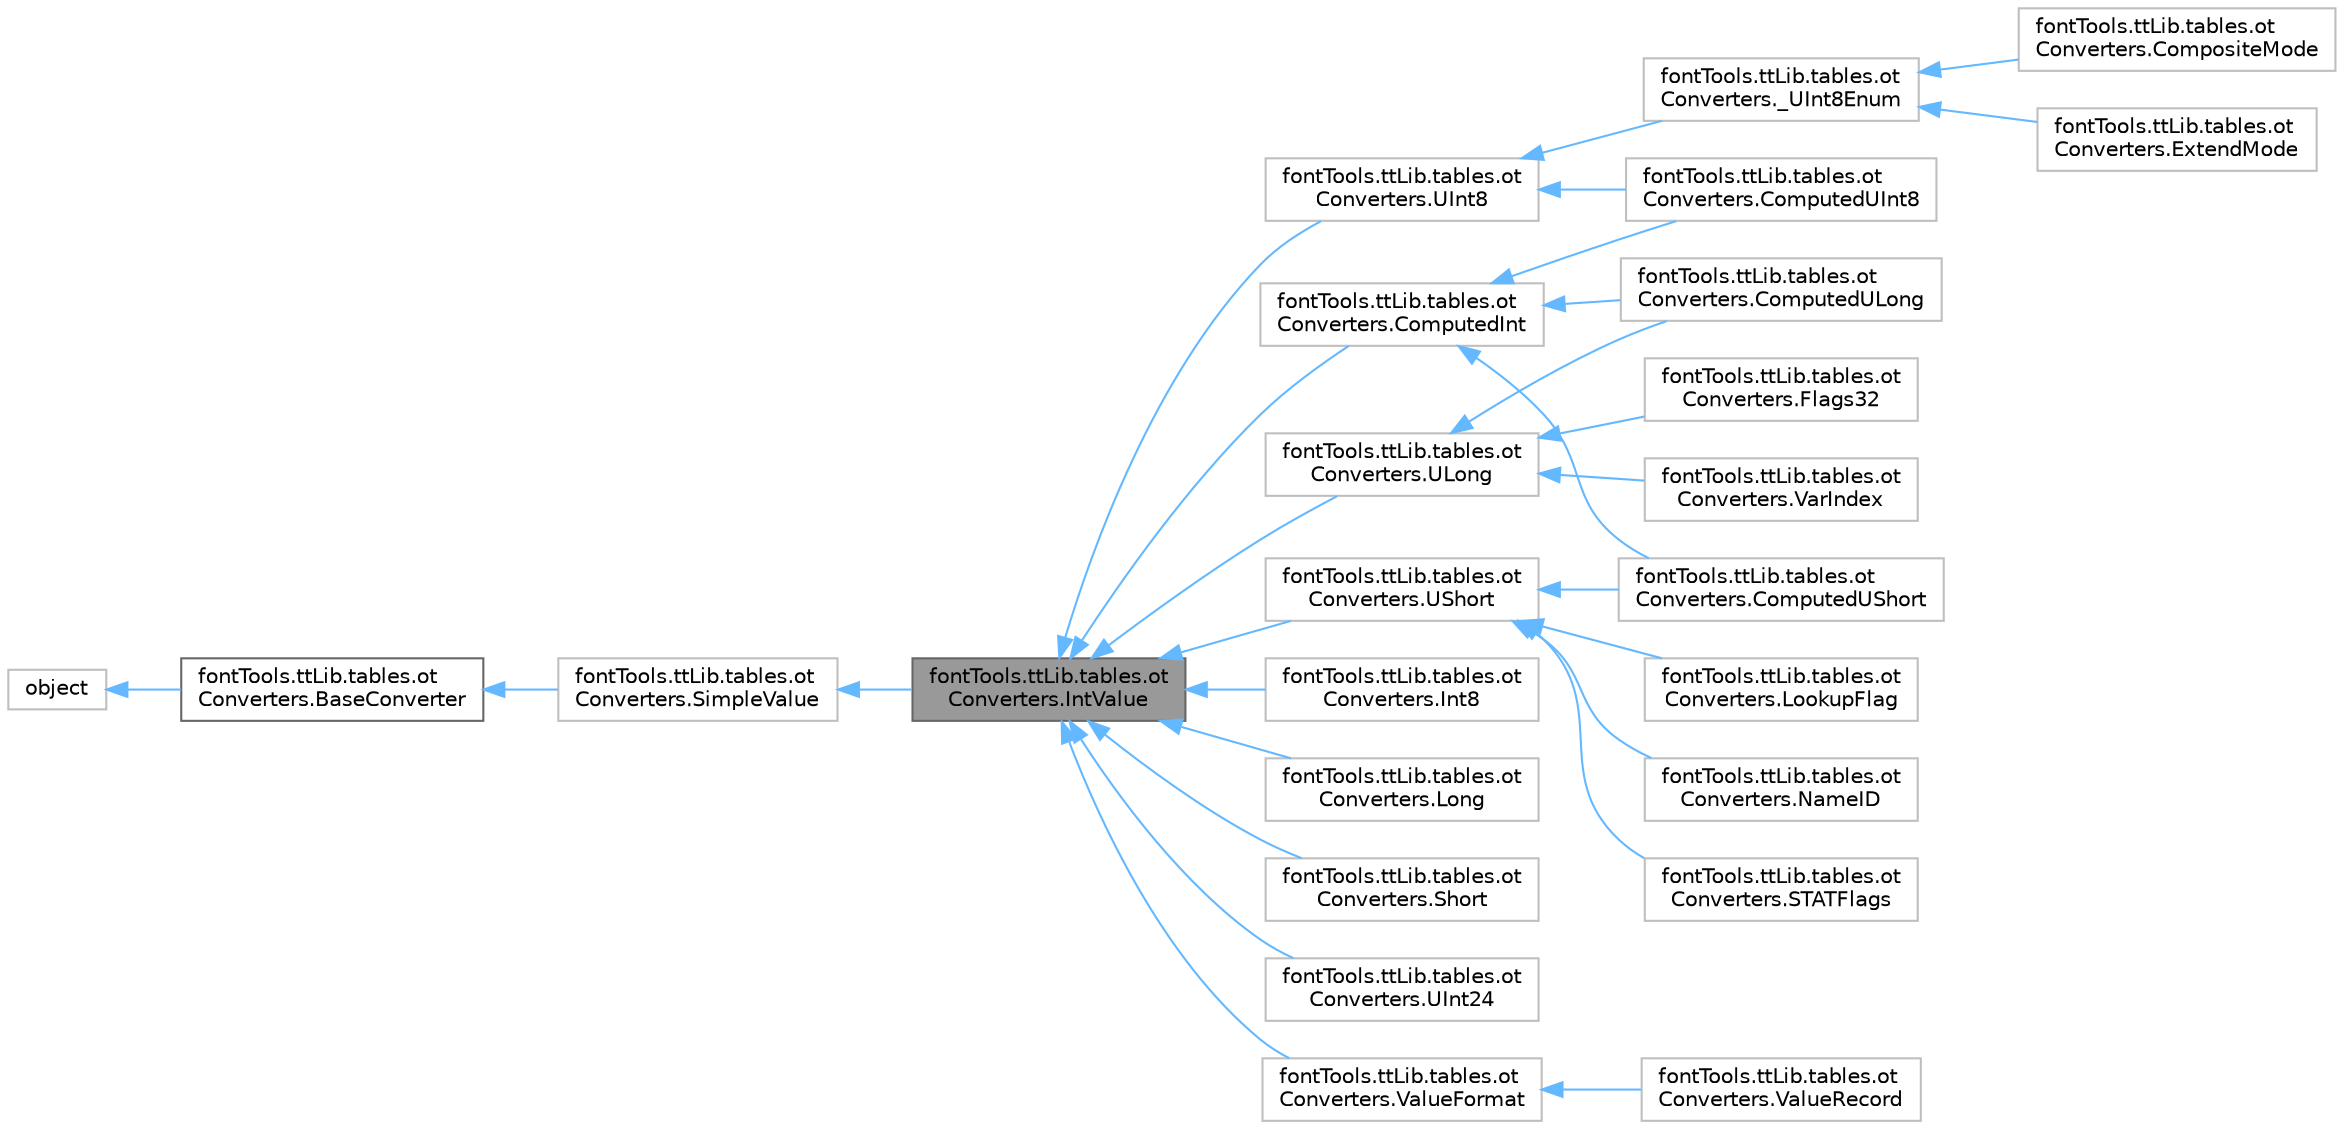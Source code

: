 digraph "fontTools.ttLib.tables.otConverters.IntValue"
{
 // LATEX_PDF_SIZE
  bgcolor="transparent";
  edge [fontname=Helvetica,fontsize=10,labelfontname=Helvetica,labelfontsize=10];
  node [fontname=Helvetica,fontsize=10,shape=box,height=0.2,width=0.4];
  rankdir="LR";
  Node1 [id="Node000001",label="fontTools.ttLib.tables.ot\lConverters.IntValue",height=0.2,width=0.4,color="gray40", fillcolor="grey60", style="filled", fontcolor="black",tooltip=" "];
  Node2 -> Node1 [id="edge28_Node000001_Node000002",dir="back",color="steelblue1",style="solid",tooltip=" "];
  Node2 [id="Node000002",label="fontTools.ttLib.tables.ot\lConverters.SimpleValue",height=0.2,width=0.4,color="grey75", fillcolor="white", style="filled",URL="$d6/db5/classfontTools_1_1ttLib_1_1tables_1_1otConverters_1_1SimpleValue.html",tooltip=" "];
  Node3 -> Node2 [id="edge29_Node000002_Node000003",dir="back",color="steelblue1",style="solid",tooltip=" "];
  Node3 [id="Node000003",label="fontTools.ttLib.tables.ot\lConverters.BaseConverter",height=0.2,width=0.4,color="gray40", fillcolor="white", style="filled",URL="$d8/de5/classfontTools_1_1ttLib_1_1tables_1_1otConverters_1_1BaseConverter.html",tooltip=" "];
  Node4 -> Node3 [id="edge30_Node000003_Node000004",dir="back",color="steelblue1",style="solid",tooltip=" "];
  Node4 [id="Node000004",label="object",height=0.2,width=0.4,color="grey75", fillcolor="white", style="filled",tooltip=" "];
  Node1 -> Node5 [id="edge31_Node000001_Node000005",dir="back",color="steelblue1",style="solid",tooltip=" "];
  Node5 [id="Node000005",label="fontTools.ttLib.tables.ot\lConverters.ComputedInt",height=0.2,width=0.4,color="grey75", fillcolor="white", style="filled",URL="$d0/d69/classfontTools_1_1ttLib_1_1tables_1_1otConverters_1_1ComputedInt.html",tooltip=" "];
  Node5 -> Node6 [id="edge32_Node000005_Node000006",dir="back",color="steelblue1",style="solid",tooltip=" "];
  Node6 [id="Node000006",label="fontTools.ttLib.tables.ot\lConverters.ComputedUInt8",height=0.2,width=0.4,color="grey75", fillcolor="white", style="filled",URL="$d4/d67/classfontTools_1_1ttLib_1_1tables_1_1otConverters_1_1ComputedUInt8.html",tooltip=" "];
  Node5 -> Node7 [id="edge33_Node000005_Node000007",dir="back",color="steelblue1",style="solid",tooltip=" "];
  Node7 [id="Node000007",label="fontTools.ttLib.tables.ot\lConverters.ComputedULong",height=0.2,width=0.4,color="grey75", fillcolor="white", style="filled",URL="$d2/dcc/classfontTools_1_1ttLib_1_1tables_1_1otConverters_1_1ComputedULong.html",tooltip=" "];
  Node5 -> Node8 [id="edge34_Node000005_Node000008",dir="back",color="steelblue1",style="solid",tooltip=" "];
  Node8 [id="Node000008",label="fontTools.ttLib.tables.ot\lConverters.ComputedUShort",height=0.2,width=0.4,color="grey75", fillcolor="white", style="filled",URL="$d1/dfd/classfontTools_1_1ttLib_1_1tables_1_1otConverters_1_1ComputedUShort.html",tooltip=" "];
  Node1 -> Node9 [id="edge35_Node000001_Node000009",dir="back",color="steelblue1",style="solid",tooltip=" "];
  Node9 [id="Node000009",label="fontTools.ttLib.tables.ot\lConverters.Int8",height=0.2,width=0.4,color="grey75", fillcolor="white", style="filled",URL="$dd/dab/classfontTools_1_1ttLib_1_1tables_1_1otConverters_1_1Int8.html",tooltip=" "];
  Node1 -> Node10 [id="edge36_Node000001_Node000010",dir="back",color="steelblue1",style="solid",tooltip=" "];
  Node10 [id="Node000010",label="fontTools.ttLib.tables.ot\lConverters.Long",height=0.2,width=0.4,color="grey75", fillcolor="white", style="filled",URL="$d7/dd3/classfontTools_1_1ttLib_1_1tables_1_1otConverters_1_1Long.html",tooltip=" "];
  Node1 -> Node11 [id="edge37_Node000001_Node000011",dir="back",color="steelblue1",style="solid",tooltip=" "];
  Node11 [id="Node000011",label="fontTools.ttLib.tables.ot\lConverters.Short",height=0.2,width=0.4,color="grey75", fillcolor="white", style="filled",URL="$d2/d44/classfontTools_1_1ttLib_1_1tables_1_1otConverters_1_1Short.html",tooltip=" "];
  Node1 -> Node12 [id="edge38_Node000001_Node000012",dir="back",color="steelblue1",style="solid",tooltip=" "];
  Node12 [id="Node000012",label="fontTools.ttLib.tables.ot\lConverters.UInt24",height=0.2,width=0.4,color="grey75", fillcolor="white", style="filled",URL="$dc/d14/classfontTools_1_1ttLib_1_1tables_1_1otConverters_1_1UInt24.html",tooltip=" "];
  Node1 -> Node13 [id="edge39_Node000001_Node000013",dir="back",color="steelblue1",style="solid",tooltip=" "];
  Node13 [id="Node000013",label="fontTools.ttLib.tables.ot\lConverters.UInt8",height=0.2,width=0.4,color="grey75", fillcolor="white", style="filled",URL="$d6/d1d/classfontTools_1_1ttLib_1_1tables_1_1otConverters_1_1UInt8.html",tooltip=" "];
  Node13 -> Node6 [id="edge40_Node000013_Node000006",dir="back",color="steelblue1",style="solid",tooltip=" "];
  Node13 -> Node14 [id="edge41_Node000013_Node000014",dir="back",color="steelblue1",style="solid",tooltip=" "];
  Node14 [id="Node000014",label="fontTools.ttLib.tables.ot\lConverters._UInt8Enum",height=0.2,width=0.4,color="grey75", fillcolor="white", style="filled",URL="$de/d9b/classfontTools_1_1ttLib_1_1tables_1_1otConverters_1_1__UInt8Enum.html",tooltip=" "];
  Node14 -> Node15 [id="edge42_Node000014_Node000015",dir="back",color="steelblue1",style="solid",tooltip=" "];
  Node15 [id="Node000015",label="fontTools.ttLib.tables.ot\lConverters.CompositeMode",height=0.2,width=0.4,color="grey75", fillcolor="white", style="filled",URL="$dc/d26/classfontTools_1_1ttLib_1_1tables_1_1otConverters_1_1CompositeMode.html",tooltip=" "];
  Node14 -> Node16 [id="edge43_Node000014_Node000016",dir="back",color="steelblue1",style="solid",tooltip=" "];
  Node16 [id="Node000016",label="fontTools.ttLib.tables.ot\lConverters.ExtendMode",height=0.2,width=0.4,color="grey75", fillcolor="white", style="filled",URL="$de/d15/classfontTools_1_1ttLib_1_1tables_1_1otConverters_1_1ExtendMode.html",tooltip=" "];
  Node1 -> Node17 [id="edge44_Node000001_Node000017",dir="back",color="steelblue1",style="solid",tooltip=" "];
  Node17 [id="Node000017",label="fontTools.ttLib.tables.ot\lConverters.ULong",height=0.2,width=0.4,color="grey75", fillcolor="white", style="filled",URL="$d7/d01/classfontTools_1_1ttLib_1_1tables_1_1otConverters_1_1ULong.html",tooltip=" "];
  Node17 -> Node7 [id="edge45_Node000017_Node000007",dir="back",color="steelblue1",style="solid",tooltip=" "];
  Node17 -> Node18 [id="edge46_Node000017_Node000018",dir="back",color="steelblue1",style="solid",tooltip=" "];
  Node18 [id="Node000018",label="fontTools.ttLib.tables.ot\lConverters.Flags32",height=0.2,width=0.4,color="grey75", fillcolor="white", style="filled",URL="$df/d0b/classfontTools_1_1ttLib_1_1tables_1_1otConverters_1_1Flags32.html",tooltip=" "];
  Node17 -> Node19 [id="edge47_Node000017_Node000019",dir="back",color="steelblue1",style="solid",tooltip=" "];
  Node19 [id="Node000019",label="fontTools.ttLib.tables.ot\lConverters.VarIndex",height=0.2,width=0.4,color="grey75", fillcolor="white", style="filled",URL="$dd/d3b/classfontTools_1_1ttLib_1_1tables_1_1otConverters_1_1VarIndex.html",tooltip=" "];
  Node1 -> Node20 [id="edge48_Node000001_Node000020",dir="back",color="steelblue1",style="solid",tooltip=" "];
  Node20 [id="Node000020",label="fontTools.ttLib.tables.ot\lConverters.UShort",height=0.2,width=0.4,color="grey75", fillcolor="white", style="filled",URL="$d7/dbf/classfontTools_1_1ttLib_1_1tables_1_1otConverters_1_1UShort.html",tooltip=" "];
  Node20 -> Node8 [id="edge49_Node000020_Node000008",dir="back",color="steelblue1",style="solid",tooltip=" "];
  Node20 -> Node21 [id="edge50_Node000020_Node000021",dir="back",color="steelblue1",style="solid",tooltip=" "];
  Node21 [id="Node000021",label="fontTools.ttLib.tables.ot\lConverters.LookupFlag",height=0.2,width=0.4,color="grey75", fillcolor="white", style="filled",URL="$d6/d72/classfontTools_1_1ttLib_1_1tables_1_1otConverters_1_1LookupFlag.html",tooltip=" "];
  Node20 -> Node22 [id="edge51_Node000020_Node000022",dir="back",color="steelblue1",style="solid",tooltip=" "];
  Node22 [id="Node000022",label="fontTools.ttLib.tables.ot\lConverters.NameID",height=0.2,width=0.4,color="grey75", fillcolor="white", style="filled",URL="$d3/d04/classfontTools_1_1ttLib_1_1tables_1_1otConverters_1_1NameID.html",tooltip=" "];
  Node20 -> Node23 [id="edge52_Node000020_Node000023",dir="back",color="steelblue1",style="solid",tooltip=" "];
  Node23 [id="Node000023",label="fontTools.ttLib.tables.ot\lConverters.STATFlags",height=0.2,width=0.4,color="grey75", fillcolor="white", style="filled",URL="$d5/d00/classfontTools_1_1ttLib_1_1tables_1_1otConverters_1_1STATFlags.html",tooltip=" "];
  Node1 -> Node24 [id="edge53_Node000001_Node000024",dir="back",color="steelblue1",style="solid",tooltip=" "];
  Node24 [id="Node000024",label="fontTools.ttLib.tables.ot\lConverters.ValueFormat",height=0.2,width=0.4,color="grey75", fillcolor="white", style="filled",URL="$d9/d32/classfontTools_1_1ttLib_1_1tables_1_1otConverters_1_1ValueFormat.html",tooltip=" "];
  Node24 -> Node25 [id="edge54_Node000024_Node000025",dir="back",color="steelblue1",style="solid",tooltip=" "];
  Node25 [id="Node000025",label="fontTools.ttLib.tables.ot\lConverters.ValueRecord",height=0.2,width=0.4,color="grey75", fillcolor="white", style="filled",URL="$d4/d97/classfontTools_1_1ttLib_1_1tables_1_1otConverters_1_1ValueRecord.html",tooltip=" "];
}
